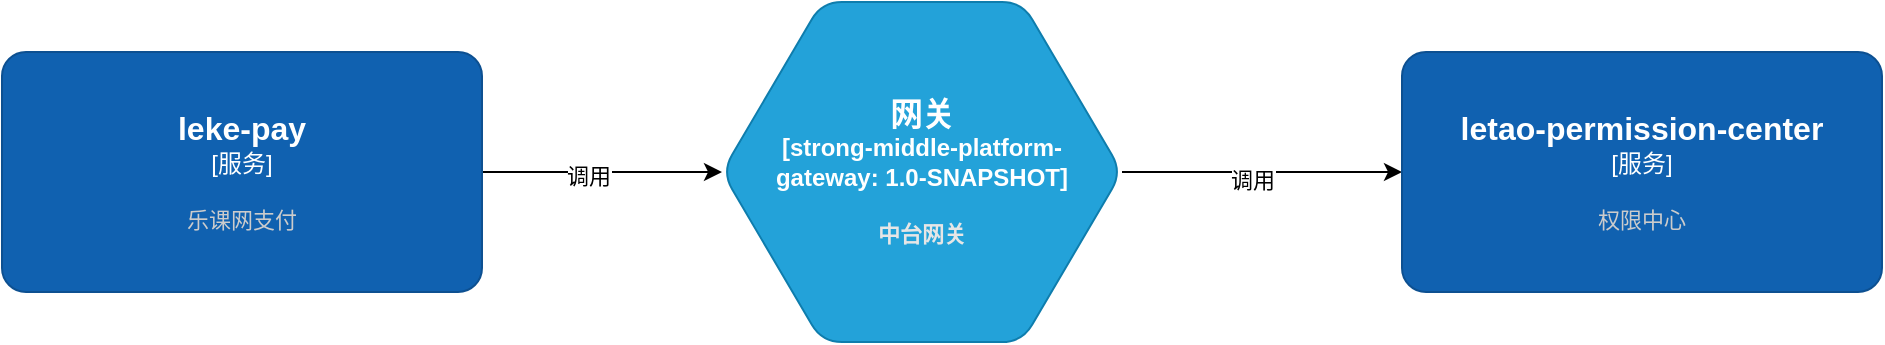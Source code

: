 <mxfile version="20.3.0" type="device" pages="2"><diagram id="f7P67SKr3B7hVyUUeMmI" name="第 1 页"><mxGraphModel dx="1933" dy="812" grid="1" gridSize="10" guides="1" tooltips="1" connect="1" arrows="1" fold="1" page="1" pageScale="1" pageWidth="827" pageHeight="1169" math="0" shadow="0"><root><mxCell id="0"/><mxCell id="1" parent="0"/><mxCell id="U63XDfn10sQqpGys9aKK-9" style="edgeStyle=entityRelationEdgeStyle;rounded=0;orthogonalLoop=1;jettySize=auto;html=1;" edge="1" parent="1" source="U63XDfn10sQqpGys9aKK-2"><mxGeometry relative="1" as="geometry"><mxPoint x="330" y="315" as="targetPoint"/></mxGeometry></mxCell><mxCell id="U63XDfn10sQqpGys9aKK-12" value="调用" style="edgeLabel;html=1;align=center;verticalAlign=middle;resizable=0;points=[];" vertex="1" connectable="0" parent="U63XDfn10sQqpGys9aKK-9"><mxGeometry x="-0.117" y="-2" relative="1" as="geometry"><mxPoint as="offset"/></mxGeometry></mxCell><object placeholders="1" c4Name="leke-pay" c4Type="服务" c4Description="乐课网支付" label="&lt;font style=&quot;font-size: 16px&quot;&gt;&lt;b&gt;%c4Name%&lt;/b&gt;&lt;/font&gt;&lt;div&gt;[%c4Type%]&lt;/div&gt;&lt;br&gt;&lt;div&gt;&lt;font style=&quot;font-size: 11px&quot;&gt;&lt;font color=&quot;#cccccc&quot;&gt;%c4Description%&lt;/font&gt;&lt;/div&gt;" id="U63XDfn10sQqpGys9aKK-2"><mxCell style="rounded=1;whiteSpace=wrap;html=1;labelBackgroundColor=none;fillColor=#1061B0;fontColor=#ffffff;align=center;arcSize=10;strokeColor=#0D5091;metaEdit=1;resizable=0;points=[[0.25,0,0],[0.5,0,0],[0.75,0,0],[1,0.25,0],[1,0.5,0],[1,0.75,0],[0.75,1,0],[0.5,1,0],[0.25,1,0],[0,0.75,0],[0,0.5,0],[0,0.25,0]];" vertex="1" parent="1"><mxGeometry x="-30" y="255" width="240" height="120" as="geometry"/></mxCell></object><mxCell id="U63XDfn10sQqpGys9aKK-11" style="edgeStyle=entityRelationEdgeStyle;rounded=0;orthogonalLoop=1;jettySize=auto;html=1;" edge="1" parent="1" source="U63XDfn10sQqpGys9aKK-5" target="U63XDfn10sQqpGys9aKK-6"><mxGeometry relative="1" as="geometry"/></mxCell><mxCell id="U63XDfn10sQqpGys9aKK-13" value="调用" style="edgeLabel;html=1;align=center;verticalAlign=middle;resizable=0;points=[];" vertex="1" connectable="0" parent="U63XDfn10sQqpGys9aKK-11"><mxGeometry x="-0.071" y="-4" relative="1" as="geometry"><mxPoint as="offset"/></mxGeometry></mxCell><object placeholders="1" c4Type="网关" c4Container="strong-middle-platform-gateway" c4Technology="1.0-SNAPSHOT" c4Description="中台网关" label="&lt;font style=&quot;font-size: 16px&quot;&gt;&lt;b&gt;%c4Type%&lt;/font&gt;&lt;div&gt;[%c4Container%:&amp;nbsp;%c4Technology%]&lt;/div&gt;&lt;br&gt;&lt;div&gt;&lt;font style=&quot;font-size: 11px&quot;&gt;&lt;font color=&quot;#E6E6E6&quot;&gt;%c4Description%&lt;/font&gt;&lt;/div&gt;" id="U63XDfn10sQqpGys9aKK-5"><mxCell style="shape=hexagon;size=50;perimeter=hexagonPerimeter2;whiteSpace=wrap;html=1;fixedSize=1;rounded=1;labelBackgroundColor=none;fillColor=#23A2D9;fontSize=12;fontColor=#ffffff;align=center;strokeColor=#0E7DAD;metaEdit=1;points=[[0.5,0,0],[1,0.25,0],[1,0.5,0],[1,0.75,0],[0.5,1,0],[0,0.75,0],[0,0.5,0],[0,0.25,0]];resizable=0;" vertex="1" parent="1"><mxGeometry x="330" y="230" width="200" height="170" as="geometry"/></mxCell></object><object placeholders="1" c4Name="letao-permission-center" c4Type="服务" c4Description="权限中心" label="&lt;font style=&quot;font-size: 16px&quot;&gt;&lt;b&gt;%c4Name%&lt;/b&gt;&lt;/font&gt;&lt;div&gt;[%c4Type%]&lt;/div&gt;&lt;br&gt;&lt;div&gt;&lt;font style=&quot;font-size: 11px&quot;&gt;&lt;font color=&quot;#cccccc&quot;&gt;%c4Description%&lt;/font&gt;&lt;/div&gt;" id="U63XDfn10sQqpGys9aKK-6"><mxCell style="rounded=1;whiteSpace=wrap;html=1;labelBackgroundColor=none;fillColor=#1061B0;fontColor=#ffffff;align=center;arcSize=10;strokeColor=#0D5091;metaEdit=1;resizable=0;points=[[0.25,0,0],[0.5,0,0],[0.75,0,0],[1,0.25,0],[1,0.5,0],[1,0.75,0],[0.75,1,0],[0.5,1,0],[0.25,1,0],[0,0.75,0],[0,0.5,0],[0,0.25,0]];" vertex="1" parent="1"><mxGeometry x="670" y="255" width="240" height="120" as="geometry"/></mxCell></object></root></mxGraphModel></diagram><diagram id="76njbpzz-eYvfI-x8ebq" name="第 2 页"><mxGraphModel dx="1106" dy="812" grid="1" gridSize="10" guides="1" tooltips="1" connect="1" arrows="1" fold="1" page="1" pageScale="1" pageWidth="827" pageHeight="1169" math="0" shadow="0"><root><mxCell id="0"/><mxCell id="1" parent="0"/></root></mxGraphModel></diagram></mxfile>